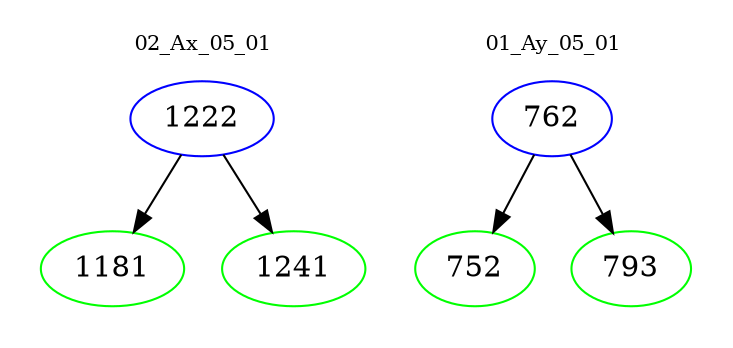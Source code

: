 digraph{
subgraph cluster_0 {
color = white
label = "02_Ax_05_01";
fontsize=10;
T0_1222 [label="1222", color="blue"]
T0_1222 -> T0_1181 [color="black"]
T0_1181 [label="1181", color="green"]
T0_1222 -> T0_1241 [color="black"]
T0_1241 [label="1241", color="green"]
}
subgraph cluster_1 {
color = white
label = "01_Ay_05_01";
fontsize=10;
T1_762 [label="762", color="blue"]
T1_762 -> T1_752 [color="black"]
T1_752 [label="752", color="green"]
T1_762 -> T1_793 [color="black"]
T1_793 [label="793", color="green"]
}
}
